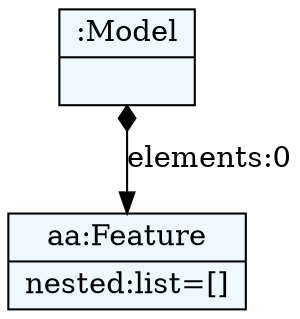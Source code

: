 
    digraph textX {
    fontname = "Bitstream Vera Sans"
    fontsize = 8
    node[
        shape=record,
        style=filled,
        fillcolor=aliceblue
    ]
    nodesep = 0.3
    edge[dir=black,arrowtail=empty]


140716825204336 -> 140716825278784 [label="elements:0" arrowtail=diamond dir=both]
140716825278784[label="{aa:Feature|nested:list=[]\l}"]
140716825204336[label="{:Model|}"]

}
